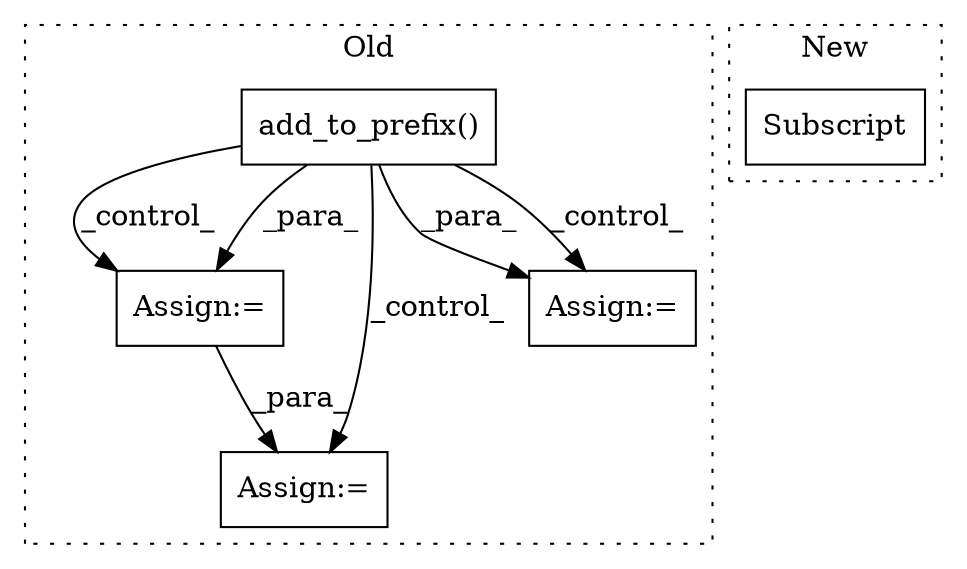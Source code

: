 digraph G {
subgraph cluster0 {
1 [label="add_to_prefix()" a="75" s="3394,3422" l="18,14" shape="box"];
3 [label="Assign:=" a="68" s="3917" l="3" shape="box"];
4 [label="Assign:=" a="68" s="3969" l="3" shape="box"];
5 [label="Assign:=" a="68" s="3797" l="3" shape="box"];
label = "Old";
style="dotted";
}
subgraph cluster1 {
2 [label="Subscript" a="63" s="3397,0" l="31,0" shape="box"];
label = "New";
style="dotted";
}
1 -> 5 [label="_para_"];
1 -> 4 [label="_control_"];
1 -> 3 [label="_control_"];
1 -> 5 [label="_control_"];
1 -> 3 [label="_para_"];
3 -> 4 [label="_para_"];
}